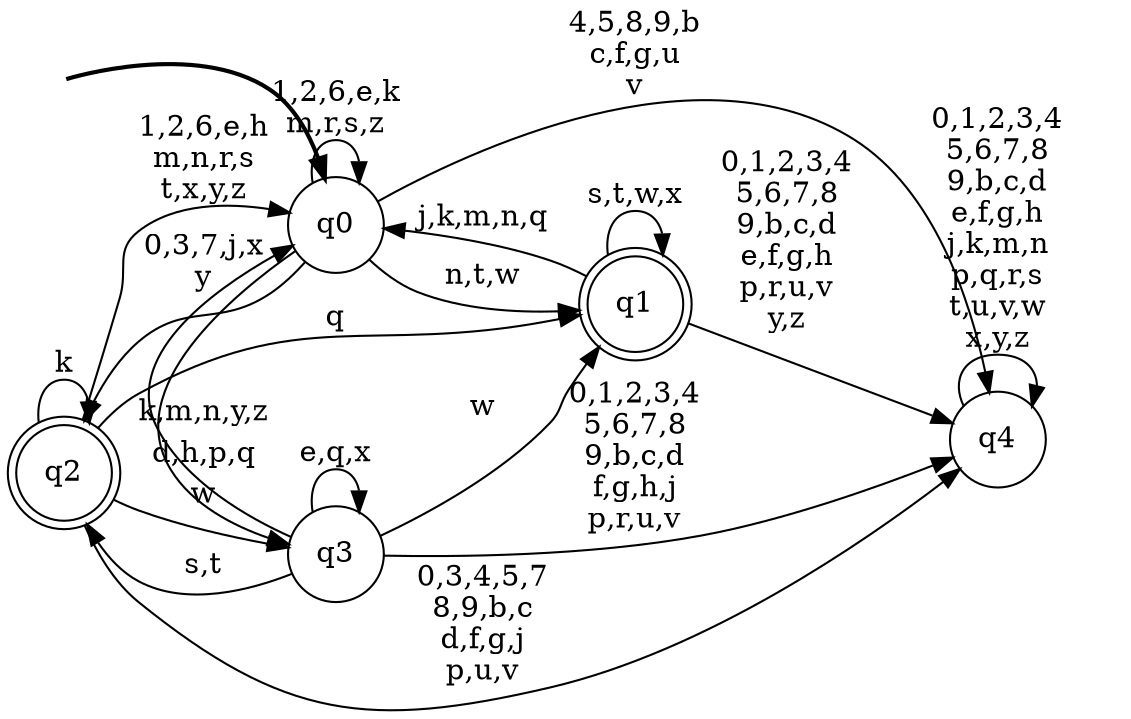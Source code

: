 digraph BlueStar {
__start0 [style = invis, shape = none, label = "", width = 0, height = 0];

rankdir=LR;
size="8,5";

s0 [style="filled", color="black", fillcolor="white" shape="circle", label="q0"];
s1 [style="rounded,filled", color="black", fillcolor="white" shape="doublecircle", label="q1"];
s2 [style="rounded,filled", color="black", fillcolor="white" shape="doublecircle", label="q2"];
s3 [style="filled", color="black", fillcolor="white" shape="circle", label="q3"];
s4 [style="filled", color="black", fillcolor="white" shape="circle", label="q4"];
subgraph cluster_main { 
	graph [pad=".75", ranksep="0.15", nodesep="0.15"];
	 style=invis; 
	__start0 -> s0 [penwidth=2];
}
s0 -> s0 [label="1,2,6,e,k\nm,r,s,z"];
s0 -> s1 [label="n,t,w"];
s0 -> s2 [label="0,3,7,j,x\ny"];
s0 -> s3 [label="d,h,p,q"];
s0 -> s4 [label="4,5,8,9,b\nc,f,g,u\nv"];
s1 -> s0 [label="j,k,m,n,q"];
s1 -> s1 [label="s,t,w,x"];
s1 -> s4 [label="0,1,2,3,4\n5,6,7,8\n9,b,c,d\ne,f,g,h\np,r,u,v\ny,z"];
s2 -> s0 [label="1,2,6,e,h\nm,n,r,s\nt,x,y,z"];
s2 -> s1 [label="q"];
s2 -> s2 [label="k"];
s2 -> s3 [label="w"];
s2 -> s4 [label="0,3,4,5,7\n8,9,b,c\nd,f,g,j\np,u,v"];
s3 -> s0 [label="k,m,n,y,z"];
s3 -> s1 [label="w"];
s3 -> s2 [label="s,t"];
s3 -> s3 [label="e,q,x"];
s3 -> s4 [label="0,1,2,3,4\n5,6,7,8\n9,b,c,d\nf,g,h,j\np,r,u,v"];
s4 -> s4 [label="0,1,2,3,4\n5,6,7,8\n9,b,c,d\ne,f,g,h\nj,k,m,n\np,q,r,s\nt,u,v,w\nx,y,z"];

}